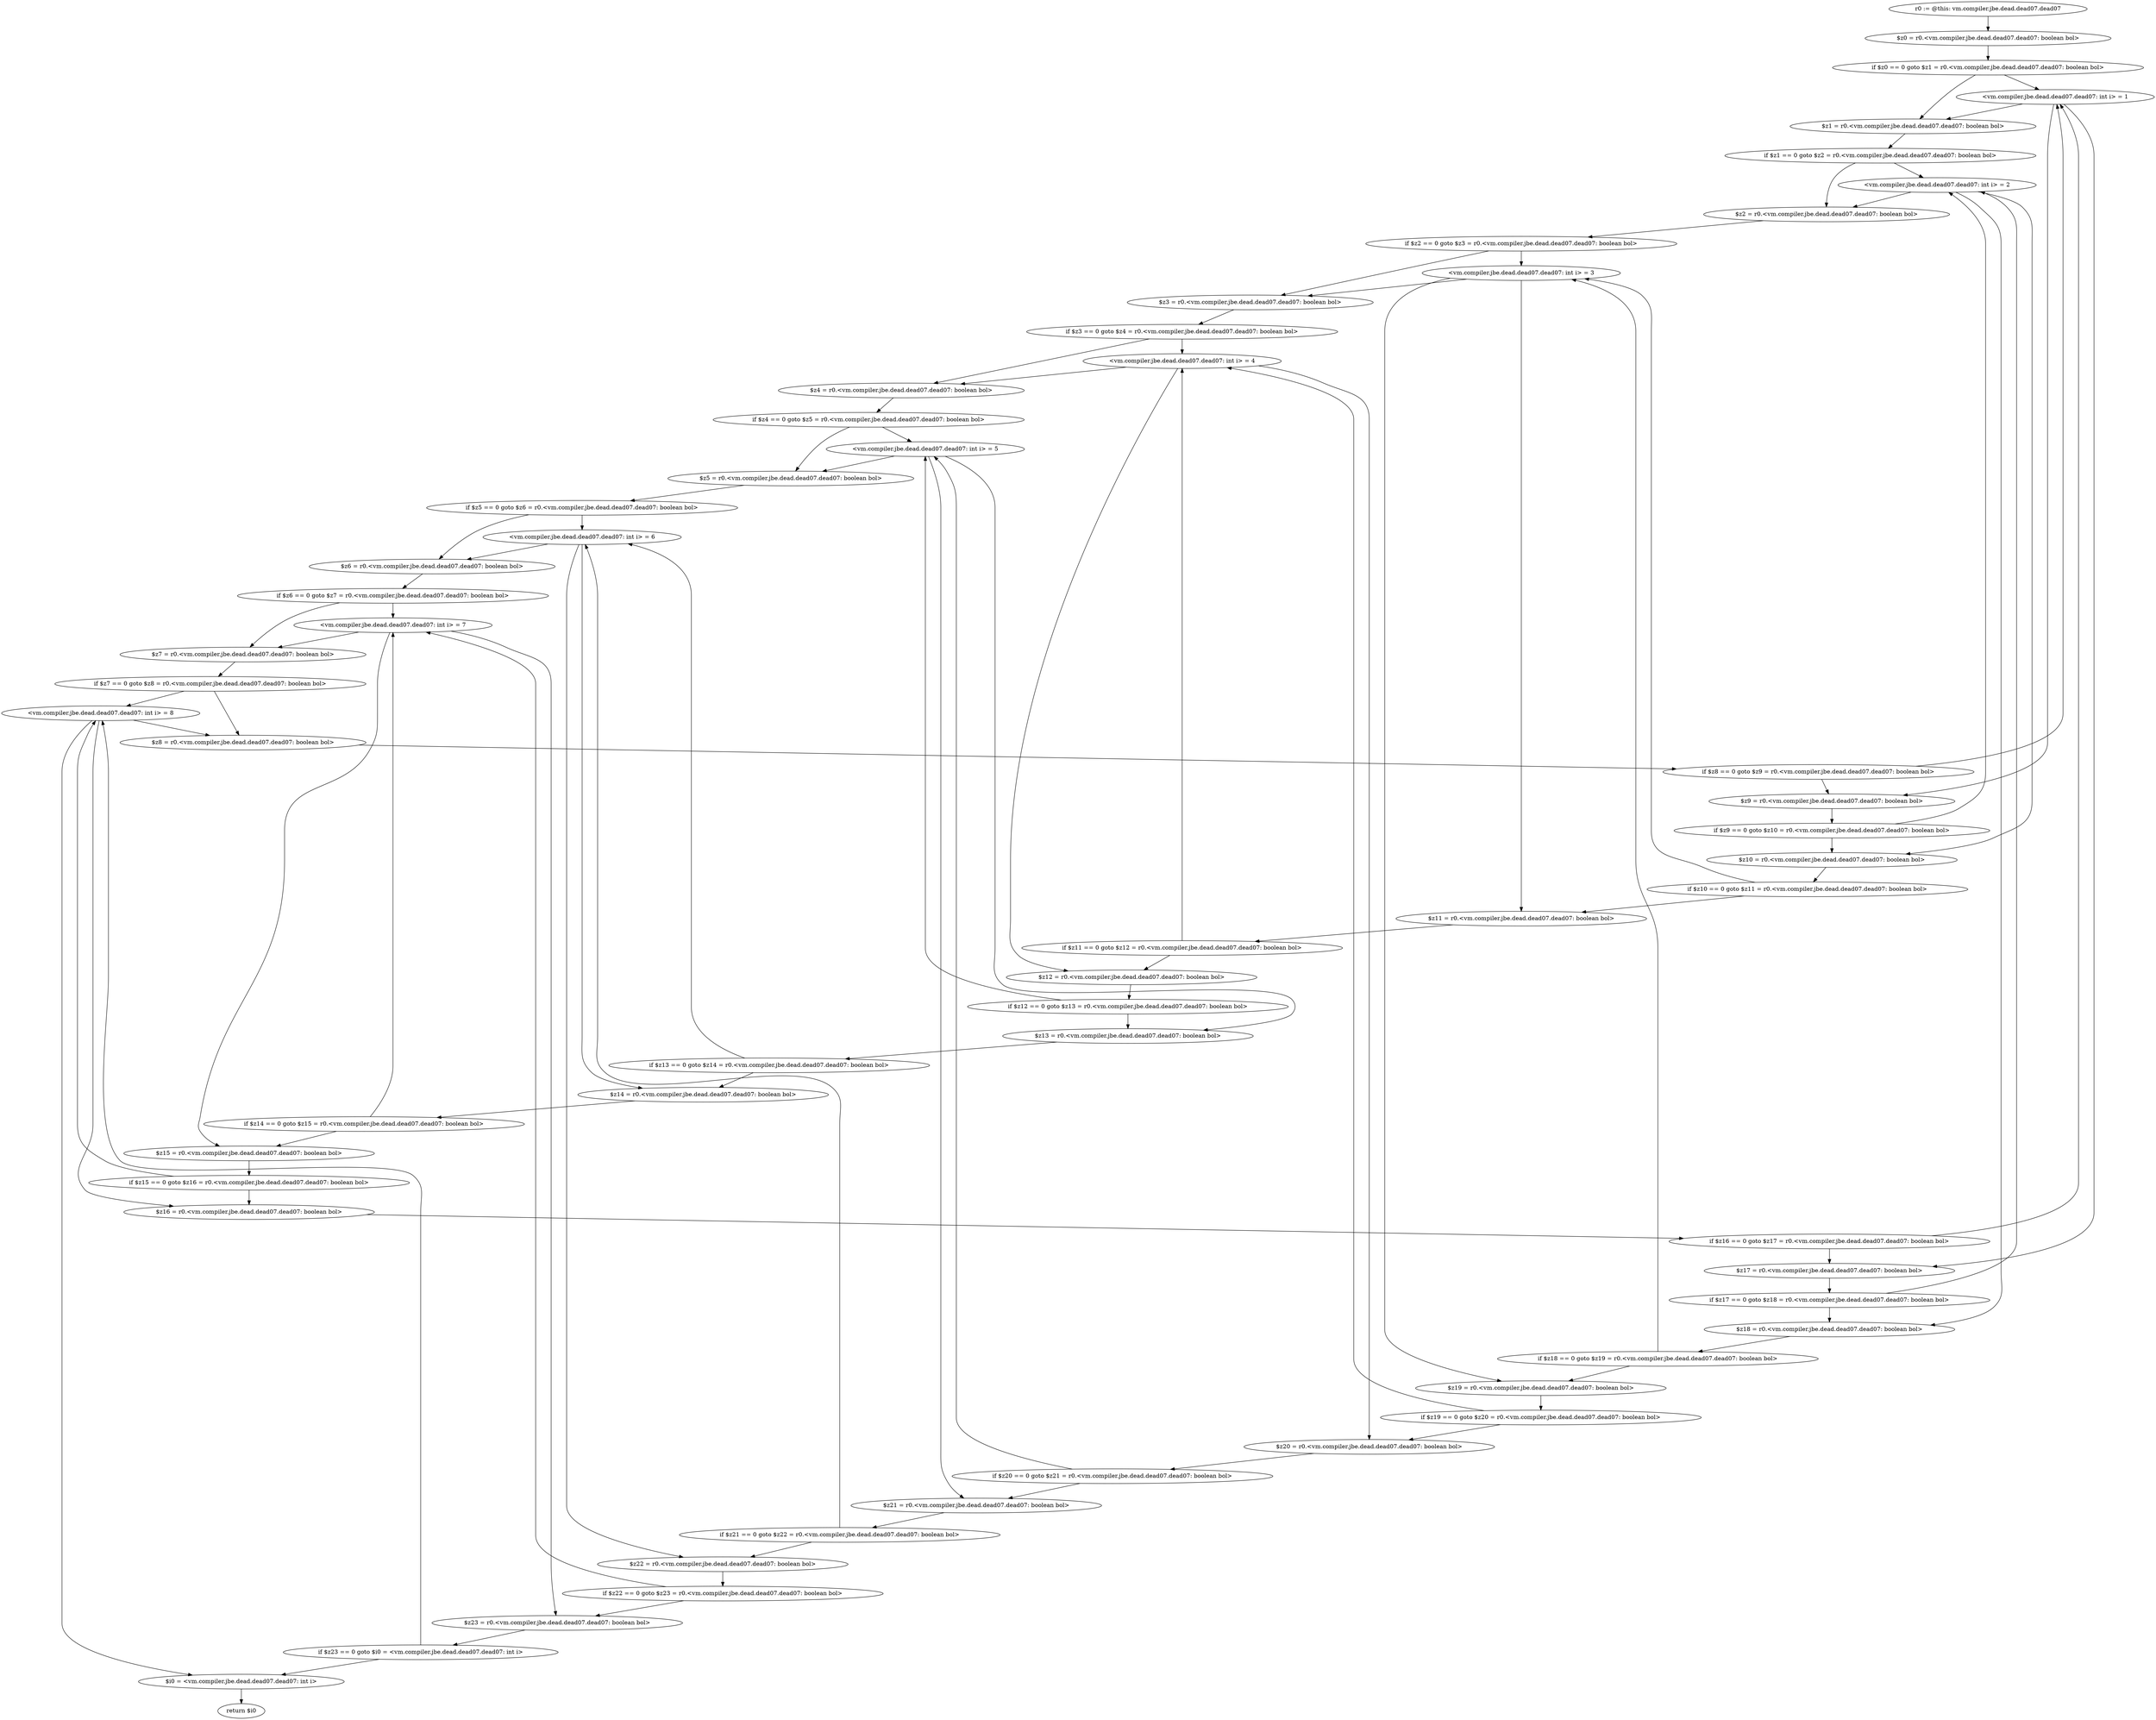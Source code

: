 digraph "unitGraph" {
    "r0 := @this: vm.compiler.jbe.dead.dead07.dead07"
    "$z0 = r0.<vm.compiler.jbe.dead.dead07.dead07: boolean bol>"
    "if $z0 == 0 goto $z1 = r0.<vm.compiler.jbe.dead.dead07.dead07: boolean bol>"
    "<vm.compiler.jbe.dead.dead07.dead07: int i> = 1"
    "$z1 = r0.<vm.compiler.jbe.dead.dead07.dead07: boolean bol>"
    "if $z1 == 0 goto $z2 = r0.<vm.compiler.jbe.dead.dead07.dead07: boolean bol>"
    "<vm.compiler.jbe.dead.dead07.dead07: int i> = 2"
    "$z2 = r0.<vm.compiler.jbe.dead.dead07.dead07: boolean bol>"
    "if $z2 == 0 goto $z3 = r0.<vm.compiler.jbe.dead.dead07.dead07: boolean bol>"
    "<vm.compiler.jbe.dead.dead07.dead07: int i> = 3"
    "$z3 = r0.<vm.compiler.jbe.dead.dead07.dead07: boolean bol>"
    "if $z3 == 0 goto $z4 = r0.<vm.compiler.jbe.dead.dead07.dead07: boolean bol>"
    "<vm.compiler.jbe.dead.dead07.dead07: int i> = 4"
    "$z4 = r0.<vm.compiler.jbe.dead.dead07.dead07: boolean bol>"
    "if $z4 == 0 goto $z5 = r0.<vm.compiler.jbe.dead.dead07.dead07: boolean bol>"
    "<vm.compiler.jbe.dead.dead07.dead07: int i> = 5"
    "$z5 = r0.<vm.compiler.jbe.dead.dead07.dead07: boolean bol>"
    "if $z5 == 0 goto $z6 = r0.<vm.compiler.jbe.dead.dead07.dead07: boolean bol>"
    "<vm.compiler.jbe.dead.dead07.dead07: int i> = 6"
    "$z6 = r0.<vm.compiler.jbe.dead.dead07.dead07: boolean bol>"
    "if $z6 == 0 goto $z7 = r0.<vm.compiler.jbe.dead.dead07.dead07: boolean bol>"
    "<vm.compiler.jbe.dead.dead07.dead07: int i> = 7"
    "$z7 = r0.<vm.compiler.jbe.dead.dead07.dead07: boolean bol>"
    "if $z7 == 0 goto $z8 = r0.<vm.compiler.jbe.dead.dead07.dead07: boolean bol>"
    "<vm.compiler.jbe.dead.dead07.dead07: int i> = 8"
    "$z8 = r0.<vm.compiler.jbe.dead.dead07.dead07: boolean bol>"
    "if $z8 == 0 goto $z9 = r0.<vm.compiler.jbe.dead.dead07.dead07: boolean bol>"
    "$z9 = r0.<vm.compiler.jbe.dead.dead07.dead07: boolean bol>"
    "if $z9 == 0 goto $z10 = r0.<vm.compiler.jbe.dead.dead07.dead07: boolean bol>"
    "$z10 = r0.<vm.compiler.jbe.dead.dead07.dead07: boolean bol>"
    "if $z10 == 0 goto $z11 = r0.<vm.compiler.jbe.dead.dead07.dead07: boolean bol>"
    "$z11 = r0.<vm.compiler.jbe.dead.dead07.dead07: boolean bol>"
    "if $z11 == 0 goto $z12 = r0.<vm.compiler.jbe.dead.dead07.dead07: boolean bol>"
    "$z12 = r0.<vm.compiler.jbe.dead.dead07.dead07: boolean bol>"
    "if $z12 == 0 goto $z13 = r0.<vm.compiler.jbe.dead.dead07.dead07: boolean bol>"
    "$z13 = r0.<vm.compiler.jbe.dead.dead07.dead07: boolean bol>"
    "if $z13 == 0 goto $z14 = r0.<vm.compiler.jbe.dead.dead07.dead07: boolean bol>"
    "$z14 = r0.<vm.compiler.jbe.dead.dead07.dead07: boolean bol>"
    "if $z14 == 0 goto $z15 = r0.<vm.compiler.jbe.dead.dead07.dead07: boolean bol>"
    "$z15 = r0.<vm.compiler.jbe.dead.dead07.dead07: boolean bol>"
    "if $z15 == 0 goto $z16 = r0.<vm.compiler.jbe.dead.dead07.dead07: boolean bol>"
    "$z16 = r0.<vm.compiler.jbe.dead.dead07.dead07: boolean bol>"
    "if $z16 == 0 goto $z17 = r0.<vm.compiler.jbe.dead.dead07.dead07: boolean bol>"
    "$z17 = r0.<vm.compiler.jbe.dead.dead07.dead07: boolean bol>"
    "if $z17 == 0 goto $z18 = r0.<vm.compiler.jbe.dead.dead07.dead07: boolean bol>"
    "$z18 = r0.<vm.compiler.jbe.dead.dead07.dead07: boolean bol>"
    "if $z18 == 0 goto $z19 = r0.<vm.compiler.jbe.dead.dead07.dead07: boolean bol>"
    "$z19 = r0.<vm.compiler.jbe.dead.dead07.dead07: boolean bol>"
    "if $z19 == 0 goto $z20 = r0.<vm.compiler.jbe.dead.dead07.dead07: boolean bol>"
    "$z20 = r0.<vm.compiler.jbe.dead.dead07.dead07: boolean bol>"
    "if $z20 == 0 goto $z21 = r0.<vm.compiler.jbe.dead.dead07.dead07: boolean bol>"
    "$z21 = r0.<vm.compiler.jbe.dead.dead07.dead07: boolean bol>"
    "if $z21 == 0 goto $z22 = r0.<vm.compiler.jbe.dead.dead07.dead07: boolean bol>"
    "$z22 = r0.<vm.compiler.jbe.dead.dead07.dead07: boolean bol>"
    "if $z22 == 0 goto $z23 = r0.<vm.compiler.jbe.dead.dead07.dead07: boolean bol>"
    "$z23 = r0.<vm.compiler.jbe.dead.dead07.dead07: boolean bol>"
    "if $z23 == 0 goto $i0 = <vm.compiler.jbe.dead.dead07.dead07: int i>"
    "$i0 = <vm.compiler.jbe.dead.dead07.dead07: int i>"
    "return $i0"
    "r0 := @this: vm.compiler.jbe.dead.dead07.dead07"->"$z0 = r0.<vm.compiler.jbe.dead.dead07.dead07: boolean bol>";
    "$z0 = r0.<vm.compiler.jbe.dead.dead07.dead07: boolean bol>"->"if $z0 == 0 goto $z1 = r0.<vm.compiler.jbe.dead.dead07.dead07: boolean bol>";
    "if $z0 == 0 goto $z1 = r0.<vm.compiler.jbe.dead.dead07.dead07: boolean bol>"->"<vm.compiler.jbe.dead.dead07.dead07: int i> = 1";
    "if $z0 == 0 goto $z1 = r0.<vm.compiler.jbe.dead.dead07.dead07: boolean bol>"->"$z1 = r0.<vm.compiler.jbe.dead.dead07.dead07: boolean bol>";
    "<vm.compiler.jbe.dead.dead07.dead07: int i> = 1"->"$z1 = r0.<vm.compiler.jbe.dead.dead07.dead07: boolean bol>";
    "$z1 = r0.<vm.compiler.jbe.dead.dead07.dead07: boolean bol>"->"if $z1 == 0 goto $z2 = r0.<vm.compiler.jbe.dead.dead07.dead07: boolean bol>";
    "if $z1 == 0 goto $z2 = r0.<vm.compiler.jbe.dead.dead07.dead07: boolean bol>"->"<vm.compiler.jbe.dead.dead07.dead07: int i> = 2";
    "if $z1 == 0 goto $z2 = r0.<vm.compiler.jbe.dead.dead07.dead07: boolean bol>"->"$z2 = r0.<vm.compiler.jbe.dead.dead07.dead07: boolean bol>";
    "<vm.compiler.jbe.dead.dead07.dead07: int i> = 2"->"$z2 = r0.<vm.compiler.jbe.dead.dead07.dead07: boolean bol>";
    "$z2 = r0.<vm.compiler.jbe.dead.dead07.dead07: boolean bol>"->"if $z2 == 0 goto $z3 = r0.<vm.compiler.jbe.dead.dead07.dead07: boolean bol>";
    "if $z2 == 0 goto $z3 = r0.<vm.compiler.jbe.dead.dead07.dead07: boolean bol>"->"<vm.compiler.jbe.dead.dead07.dead07: int i> = 3";
    "if $z2 == 0 goto $z3 = r0.<vm.compiler.jbe.dead.dead07.dead07: boolean bol>"->"$z3 = r0.<vm.compiler.jbe.dead.dead07.dead07: boolean bol>";
    "<vm.compiler.jbe.dead.dead07.dead07: int i> = 3"->"$z3 = r0.<vm.compiler.jbe.dead.dead07.dead07: boolean bol>";
    "$z3 = r0.<vm.compiler.jbe.dead.dead07.dead07: boolean bol>"->"if $z3 == 0 goto $z4 = r0.<vm.compiler.jbe.dead.dead07.dead07: boolean bol>";
    "if $z3 == 0 goto $z4 = r0.<vm.compiler.jbe.dead.dead07.dead07: boolean bol>"->"<vm.compiler.jbe.dead.dead07.dead07: int i> = 4";
    "if $z3 == 0 goto $z4 = r0.<vm.compiler.jbe.dead.dead07.dead07: boolean bol>"->"$z4 = r0.<vm.compiler.jbe.dead.dead07.dead07: boolean bol>";
    "<vm.compiler.jbe.dead.dead07.dead07: int i> = 4"->"$z4 = r0.<vm.compiler.jbe.dead.dead07.dead07: boolean bol>";
    "$z4 = r0.<vm.compiler.jbe.dead.dead07.dead07: boolean bol>"->"if $z4 == 0 goto $z5 = r0.<vm.compiler.jbe.dead.dead07.dead07: boolean bol>";
    "if $z4 == 0 goto $z5 = r0.<vm.compiler.jbe.dead.dead07.dead07: boolean bol>"->"<vm.compiler.jbe.dead.dead07.dead07: int i> = 5";
    "if $z4 == 0 goto $z5 = r0.<vm.compiler.jbe.dead.dead07.dead07: boolean bol>"->"$z5 = r0.<vm.compiler.jbe.dead.dead07.dead07: boolean bol>";
    "<vm.compiler.jbe.dead.dead07.dead07: int i> = 5"->"$z5 = r0.<vm.compiler.jbe.dead.dead07.dead07: boolean bol>";
    "$z5 = r0.<vm.compiler.jbe.dead.dead07.dead07: boolean bol>"->"if $z5 == 0 goto $z6 = r0.<vm.compiler.jbe.dead.dead07.dead07: boolean bol>";
    "if $z5 == 0 goto $z6 = r0.<vm.compiler.jbe.dead.dead07.dead07: boolean bol>"->"<vm.compiler.jbe.dead.dead07.dead07: int i> = 6";
    "if $z5 == 0 goto $z6 = r0.<vm.compiler.jbe.dead.dead07.dead07: boolean bol>"->"$z6 = r0.<vm.compiler.jbe.dead.dead07.dead07: boolean bol>";
    "<vm.compiler.jbe.dead.dead07.dead07: int i> = 6"->"$z6 = r0.<vm.compiler.jbe.dead.dead07.dead07: boolean bol>";
    "$z6 = r0.<vm.compiler.jbe.dead.dead07.dead07: boolean bol>"->"if $z6 == 0 goto $z7 = r0.<vm.compiler.jbe.dead.dead07.dead07: boolean bol>";
    "if $z6 == 0 goto $z7 = r0.<vm.compiler.jbe.dead.dead07.dead07: boolean bol>"->"<vm.compiler.jbe.dead.dead07.dead07: int i> = 7";
    "if $z6 == 0 goto $z7 = r0.<vm.compiler.jbe.dead.dead07.dead07: boolean bol>"->"$z7 = r0.<vm.compiler.jbe.dead.dead07.dead07: boolean bol>";
    "<vm.compiler.jbe.dead.dead07.dead07: int i> = 7"->"$z7 = r0.<vm.compiler.jbe.dead.dead07.dead07: boolean bol>";
    "$z7 = r0.<vm.compiler.jbe.dead.dead07.dead07: boolean bol>"->"if $z7 == 0 goto $z8 = r0.<vm.compiler.jbe.dead.dead07.dead07: boolean bol>";
    "if $z7 == 0 goto $z8 = r0.<vm.compiler.jbe.dead.dead07.dead07: boolean bol>"->"<vm.compiler.jbe.dead.dead07.dead07: int i> = 8";
    "if $z7 == 0 goto $z8 = r0.<vm.compiler.jbe.dead.dead07.dead07: boolean bol>"->"$z8 = r0.<vm.compiler.jbe.dead.dead07.dead07: boolean bol>";
    "<vm.compiler.jbe.dead.dead07.dead07: int i> = 8"->"$z8 = r0.<vm.compiler.jbe.dead.dead07.dead07: boolean bol>";
    "$z8 = r0.<vm.compiler.jbe.dead.dead07.dead07: boolean bol>"->"if $z8 == 0 goto $z9 = r0.<vm.compiler.jbe.dead.dead07.dead07: boolean bol>";
    "if $z8 == 0 goto $z9 = r0.<vm.compiler.jbe.dead.dead07.dead07: boolean bol>"->"<vm.compiler.jbe.dead.dead07.dead07: int i> = 1";
    "if $z8 == 0 goto $z9 = r0.<vm.compiler.jbe.dead.dead07.dead07: boolean bol>"->"$z9 = r0.<vm.compiler.jbe.dead.dead07.dead07: boolean bol>";
    "<vm.compiler.jbe.dead.dead07.dead07: int i> = 1"->"$z9 = r0.<vm.compiler.jbe.dead.dead07.dead07: boolean bol>";
    "$z9 = r0.<vm.compiler.jbe.dead.dead07.dead07: boolean bol>"->"if $z9 == 0 goto $z10 = r0.<vm.compiler.jbe.dead.dead07.dead07: boolean bol>";
    "if $z9 == 0 goto $z10 = r0.<vm.compiler.jbe.dead.dead07.dead07: boolean bol>"->"<vm.compiler.jbe.dead.dead07.dead07: int i> = 2";
    "if $z9 == 0 goto $z10 = r0.<vm.compiler.jbe.dead.dead07.dead07: boolean bol>"->"$z10 = r0.<vm.compiler.jbe.dead.dead07.dead07: boolean bol>";
    "<vm.compiler.jbe.dead.dead07.dead07: int i> = 2"->"$z10 = r0.<vm.compiler.jbe.dead.dead07.dead07: boolean bol>";
    "$z10 = r0.<vm.compiler.jbe.dead.dead07.dead07: boolean bol>"->"if $z10 == 0 goto $z11 = r0.<vm.compiler.jbe.dead.dead07.dead07: boolean bol>";
    "if $z10 == 0 goto $z11 = r0.<vm.compiler.jbe.dead.dead07.dead07: boolean bol>"->"<vm.compiler.jbe.dead.dead07.dead07: int i> = 3";
    "if $z10 == 0 goto $z11 = r0.<vm.compiler.jbe.dead.dead07.dead07: boolean bol>"->"$z11 = r0.<vm.compiler.jbe.dead.dead07.dead07: boolean bol>";
    "<vm.compiler.jbe.dead.dead07.dead07: int i> = 3"->"$z11 = r0.<vm.compiler.jbe.dead.dead07.dead07: boolean bol>";
    "$z11 = r0.<vm.compiler.jbe.dead.dead07.dead07: boolean bol>"->"if $z11 == 0 goto $z12 = r0.<vm.compiler.jbe.dead.dead07.dead07: boolean bol>";
    "if $z11 == 0 goto $z12 = r0.<vm.compiler.jbe.dead.dead07.dead07: boolean bol>"->"<vm.compiler.jbe.dead.dead07.dead07: int i> = 4";
    "if $z11 == 0 goto $z12 = r0.<vm.compiler.jbe.dead.dead07.dead07: boolean bol>"->"$z12 = r0.<vm.compiler.jbe.dead.dead07.dead07: boolean bol>";
    "<vm.compiler.jbe.dead.dead07.dead07: int i> = 4"->"$z12 = r0.<vm.compiler.jbe.dead.dead07.dead07: boolean bol>";
    "$z12 = r0.<vm.compiler.jbe.dead.dead07.dead07: boolean bol>"->"if $z12 == 0 goto $z13 = r0.<vm.compiler.jbe.dead.dead07.dead07: boolean bol>";
    "if $z12 == 0 goto $z13 = r0.<vm.compiler.jbe.dead.dead07.dead07: boolean bol>"->"<vm.compiler.jbe.dead.dead07.dead07: int i> = 5";
    "if $z12 == 0 goto $z13 = r0.<vm.compiler.jbe.dead.dead07.dead07: boolean bol>"->"$z13 = r0.<vm.compiler.jbe.dead.dead07.dead07: boolean bol>";
    "<vm.compiler.jbe.dead.dead07.dead07: int i> = 5"->"$z13 = r0.<vm.compiler.jbe.dead.dead07.dead07: boolean bol>";
    "$z13 = r0.<vm.compiler.jbe.dead.dead07.dead07: boolean bol>"->"if $z13 == 0 goto $z14 = r0.<vm.compiler.jbe.dead.dead07.dead07: boolean bol>";
    "if $z13 == 0 goto $z14 = r0.<vm.compiler.jbe.dead.dead07.dead07: boolean bol>"->"<vm.compiler.jbe.dead.dead07.dead07: int i> = 6";
    "if $z13 == 0 goto $z14 = r0.<vm.compiler.jbe.dead.dead07.dead07: boolean bol>"->"$z14 = r0.<vm.compiler.jbe.dead.dead07.dead07: boolean bol>";
    "<vm.compiler.jbe.dead.dead07.dead07: int i> = 6"->"$z14 = r0.<vm.compiler.jbe.dead.dead07.dead07: boolean bol>";
    "$z14 = r0.<vm.compiler.jbe.dead.dead07.dead07: boolean bol>"->"if $z14 == 0 goto $z15 = r0.<vm.compiler.jbe.dead.dead07.dead07: boolean bol>";
    "if $z14 == 0 goto $z15 = r0.<vm.compiler.jbe.dead.dead07.dead07: boolean bol>"->"<vm.compiler.jbe.dead.dead07.dead07: int i> = 7";
    "if $z14 == 0 goto $z15 = r0.<vm.compiler.jbe.dead.dead07.dead07: boolean bol>"->"$z15 = r0.<vm.compiler.jbe.dead.dead07.dead07: boolean bol>";
    "<vm.compiler.jbe.dead.dead07.dead07: int i> = 7"->"$z15 = r0.<vm.compiler.jbe.dead.dead07.dead07: boolean bol>";
    "$z15 = r0.<vm.compiler.jbe.dead.dead07.dead07: boolean bol>"->"if $z15 == 0 goto $z16 = r0.<vm.compiler.jbe.dead.dead07.dead07: boolean bol>";
    "if $z15 == 0 goto $z16 = r0.<vm.compiler.jbe.dead.dead07.dead07: boolean bol>"->"<vm.compiler.jbe.dead.dead07.dead07: int i> = 8";
    "if $z15 == 0 goto $z16 = r0.<vm.compiler.jbe.dead.dead07.dead07: boolean bol>"->"$z16 = r0.<vm.compiler.jbe.dead.dead07.dead07: boolean bol>";
    "<vm.compiler.jbe.dead.dead07.dead07: int i> = 8"->"$z16 = r0.<vm.compiler.jbe.dead.dead07.dead07: boolean bol>";
    "$z16 = r0.<vm.compiler.jbe.dead.dead07.dead07: boolean bol>"->"if $z16 == 0 goto $z17 = r0.<vm.compiler.jbe.dead.dead07.dead07: boolean bol>";
    "if $z16 == 0 goto $z17 = r0.<vm.compiler.jbe.dead.dead07.dead07: boolean bol>"->"<vm.compiler.jbe.dead.dead07.dead07: int i> = 1";
    "if $z16 == 0 goto $z17 = r0.<vm.compiler.jbe.dead.dead07.dead07: boolean bol>"->"$z17 = r0.<vm.compiler.jbe.dead.dead07.dead07: boolean bol>";
    "<vm.compiler.jbe.dead.dead07.dead07: int i> = 1"->"$z17 = r0.<vm.compiler.jbe.dead.dead07.dead07: boolean bol>";
    "$z17 = r0.<vm.compiler.jbe.dead.dead07.dead07: boolean bol>"->"if $z17 == 0 goto $z18 = r0.<vm.compiler.jbe.dead.dead07.dead07: boolean bol>";
    "if $z17 == 0 goto $z18 = r0.<vm.compiler.jbe.dead.dead07.dead07: boolean bol>"->"<vm.compiler.jbe.dead.dead07.dead07: int i> = 2";
    "if $z17 == 0 goto $z18 = r0.<vm.compiler.jbe.dead.dead07.dead07: boolean bol>"->"$z18 = r0.<vm.compiler.jbe.dead.dead07.dead07: boolean bol>";
    "<vm.compiler.jbe.dead.dead07.dead07: int i> = 2"->"$z18 = r0.<vm.compiler.jbe.dead.dead07.dead07: boolean bol>";
    "$z18 = r0.<vm.compiler.jbe.dead.dead07.dead07: boolean bol>"->"if $z18 == 0 goto $z19 = r0.<vm.compiler.jbe.dead.dead07.dead07: boolean bol>";
    "if $z18 == 0 goto $z19 = r0.<vm.compiler.jbe.dead.dead07.dead07: boolean bol>"->"<vm.compiler.jbe.dead.dead07.dead07: int i> = 3";
    "if $z18 == 0 goto $z19 = r0.<vm.compiler.jbe.dead.dead07.dead07: boolean bol>"->"$z19 = r0.<vm.compiler.jbe.dead.dead07.dead07: boolean bol>";
    "<vm.compiler.jbe.dead.dead07.dead07: int i> = 3"->"$z19 = r0.<vm.compiler.jbe.dead.dead07.dead07: boolean bol>";
    "$z19 = r0.<vm.compiler.jbe.dead.dead07.dead07: boolean bol>"->"if $z19 == 0 goto $z20 = r0.<vm.compiler.jbe.dead.dead07.dead07: boolean bol>";
    "if $z19 == 0 goto $z20 = r0.<vm.compiler.jbe.dead.dead07.dead07: boolean bol>"->"<vm.compiler.jbe.dead.dead07.dead07: int i> = 4";
    "if $z19 == 0 goto $z20 = r0.<vm.compiler.jbe.dead.dead07.dead07: boolean bol>"->"$z20 = r0.<vm.compiler.jbe.dead.dead07.dead07: boolean bol>";
    "<vm.compiler.jbe.dead.dead07.dead07: int i> = 4"->"$z20 = r0.<vm.compiler.jbe.dead.dead07.dead07: boolean bol>";
    "$z20 = r0.<vm.compiler.jbe.dead.dead07.dead07: boolean bol>"->"if $z20 == 0 goto $z21 = r0.<vm.compiler.jbe.dead.dead07.dead07: boolean bol>";
    "if $z20 == 0 goto $z21 = r0.<vm.compiler.jbe.dead.dead07.dead07: boolean bol>"->"<vm.compiler.jbe.dead.dead07.dead07: int i> = 5";
    "if $z20 == 0 goto $z21 = r0.<vm.compiler.jbe.dead.dead07.dead07: boolean bol>"->"$z21 = r0.<vm.compiler.jbe.dead.dead07.dead07: boolean bol>";
    "<vm.compiler.jbe.dead.dead07.dead07: int i> = 5"->"$z21 = r0.<vm.compiler.jbe.dead.dead07.dead07: boolean bol>";
    "$z21 = r0.<vm.compiler.jbe.dead.dead07.dead07: boolean bol>"->"if $z21 == 0 goto $z22 = r0.<vm.compiler.jbe.dead.dead07.dead07: boolean bol>";
    "if $z21 == 0 goto $z22 = r0.<vm.compiler.jbe.dead.dead07.dead07: boolean bol>"->"<vm.compiler.jbe.dead.dead07.dead07: int i> = 6";
    "if $z21 == 0 goto $z22 = r0.<vm.compiler.jbe.dead.dead07.dead07: boolean bol>"->"$z22 = r0.<vm.compiler.jbe.dead.dead07.dead07: boolean bol>";
    "<vm.compiler.jbe.dead.dead07.dead07: int i> = 6"->"$z22 = r0.<vm.compiler.jbe.dead.dead07.dead07: boolean bol>";
    "$z22 = r0.<vm.compiler.jbe.dead.dead07.dead07: boolean bol>"->"if $z22 == 0 goto $z23 = r0.<vm.compiler.jbe.dead.dead07.dead07: boolean bol>";
    "if $z22 == 0 goto $z23 = r0.<vm.compiler.jbe.dead.dead07.dead07: boolean bol>"->"<vm.compiler.jbe.dead.dead07.dead07: int i> = 7";
    "if $z22 == 0 goto $z23 = r0.<vm.compiler.jbe.dead.dead07.dead07: boolean bol>"->"$z23 = r0.<vm.compiler.jbe.dead.dead07.dead07: boolean bol>";
    "<vm.compiler.jbe.dead.dead07.dead07: int i> = 7"->"$z23 = r0.<vm.compiler.jbe.dead.dead07.dead07: boolean bol>";
    "$z23 = r0.<vm.compiler.jbe.dead.dead07.dead07: boolean bol>"->"if $z23 == 0 goto $i0 = <vm.compiler.jbe.dead.dead07.dead07: int i>";
    "if $z23 == 0 goto $i0 = <vm.compiler.jbe.dead.dead07.dead07: int i>"->"<vm.compiler.jbe.dead.dead07.dead07: int i> = 8";
    "if $z23 == 0 goto $i0 = <vm.compiler.jbe.dead.dead07.dead07: int i>"->"$i0 = <vm.compiler.jbe.dead.dead07.dead07: int i>";
    "<vm.compiler.jbe.dead.dead07.dead07: int i> = 8"->"$i0 = <vm.compiler.jbe.dead.dead07.dead07: int i>";
    "$i0 = <vm.compiler.jbe.dead.dead07.dead07: int i>"->"return $i0";
}
